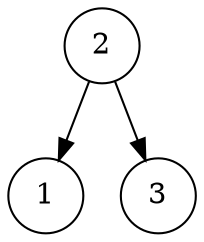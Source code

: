 digraph G{
node [shape=circle];
"171791738594"[label="2"];
"171791738594" -> "171791738621";
"171791738594" -> "171791738558";
"171791738621"[label="1"];
"171791738558"[label="3"];

}
